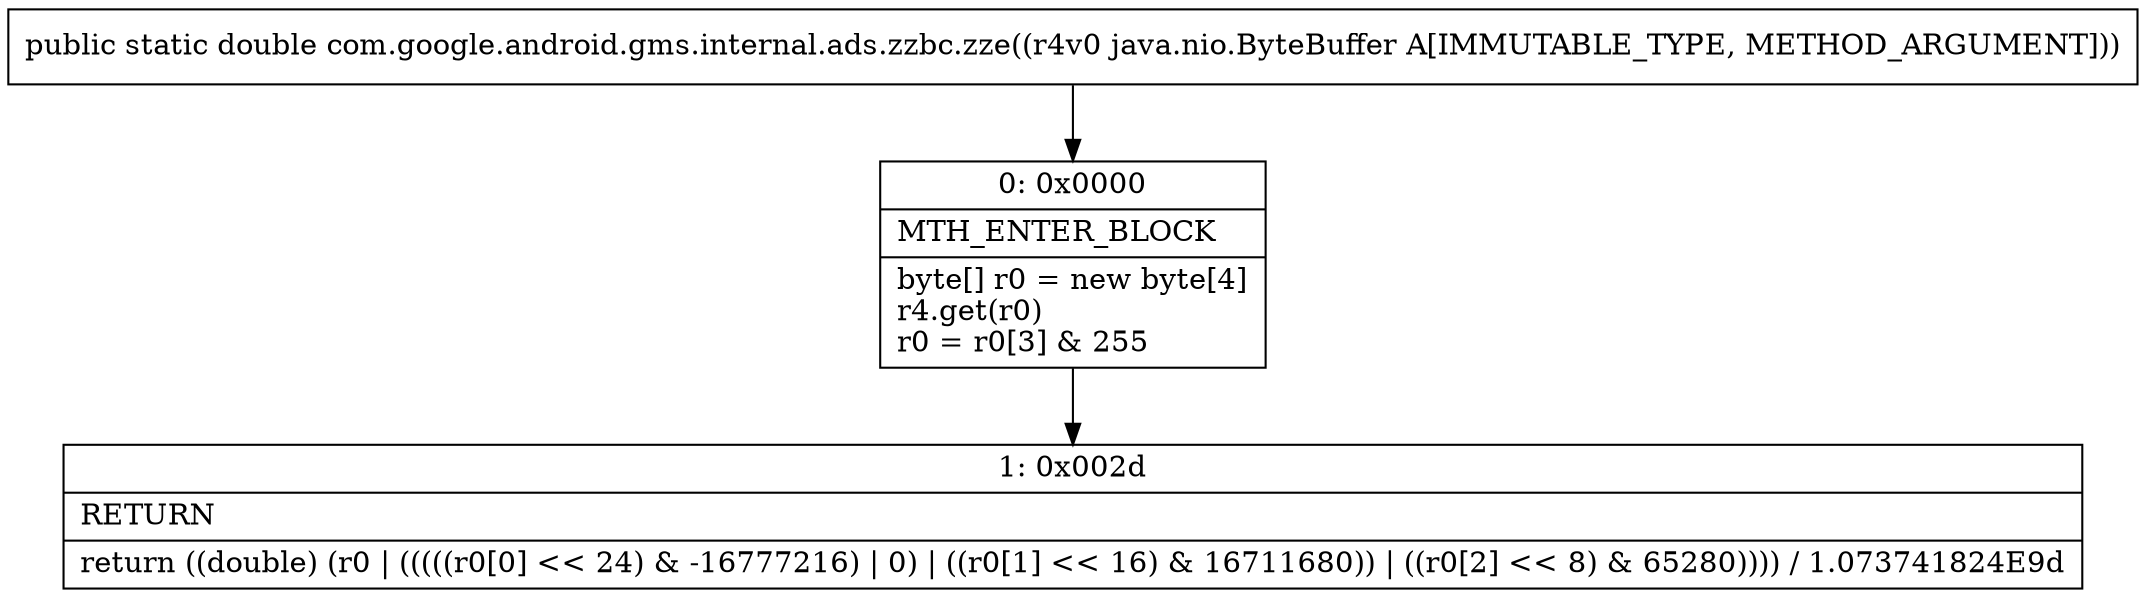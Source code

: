 digraph "CFG forcom.google.android.gms.internal.ads.zzbc.zze(Ljava\/nio\/ByteBuffer;)D" {
Node_0 [shape=record,label="{0\:\ 0x0000|MTH_ENTER_BLOCK\l|byte[] r0 = new byte[4]\lr4.get(r0)\lr0 = r0[3] & 255\l}"];
Node_1 [shape=record,label="{1\:\ 0x002d|RETURN\l|return ((double) (r0 \| (((((r0[0] \<\< 24) & \-16777216) \| 0) \| ((r0[1] \<\< 16) & 16711680)) \| ((r0[2] \<\< 8) & 65280)))) \/ 1.073741824E9d\l}"];
MethodNode[shape=record,label="{public static double com.google.android.gms.internal.ads.zzbc.zze((r4v0 java.nio.ByteBuffer A[IMMUTABLE_TYPE, METHOD_ARGUMENT])) }"];
MethodNode -> Node_0;
Node_0 -> Node_1;
}

